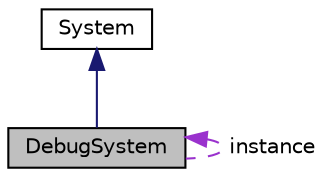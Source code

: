 digraph "DebugSystem"
{
 // LATEX_PDF_SIZE
  edge [fontname="Helvetica",fontsize="10",labelfontname="Helvetica",labelfontsize="10"];
  node [fontname="Helvetica",fontsize="10",shape=record];
  Node1 [label="DebugSystem",height=0.2,width=0.4,color="black", fillcolor="grey75", style="filled", fontcolor="black",tooltip="Debug System Class For Debugging."];
  Node2 -> Node1 [dir="back",color="midnightblue",fontsize="10",style="solid",fontname="Helvetica"];
  Node2 [label="System",height=0.2,width=0.4,color="black", fillcolor="white", style="filled",URL="$classSystem.html",tooltip="Base class for all Systems."];
  Node1 -> Node1 [dir="back",color="darkorchid3",fontsize="10",style="dashed",label=" instance" ,fontname="Helvetica"];
}
